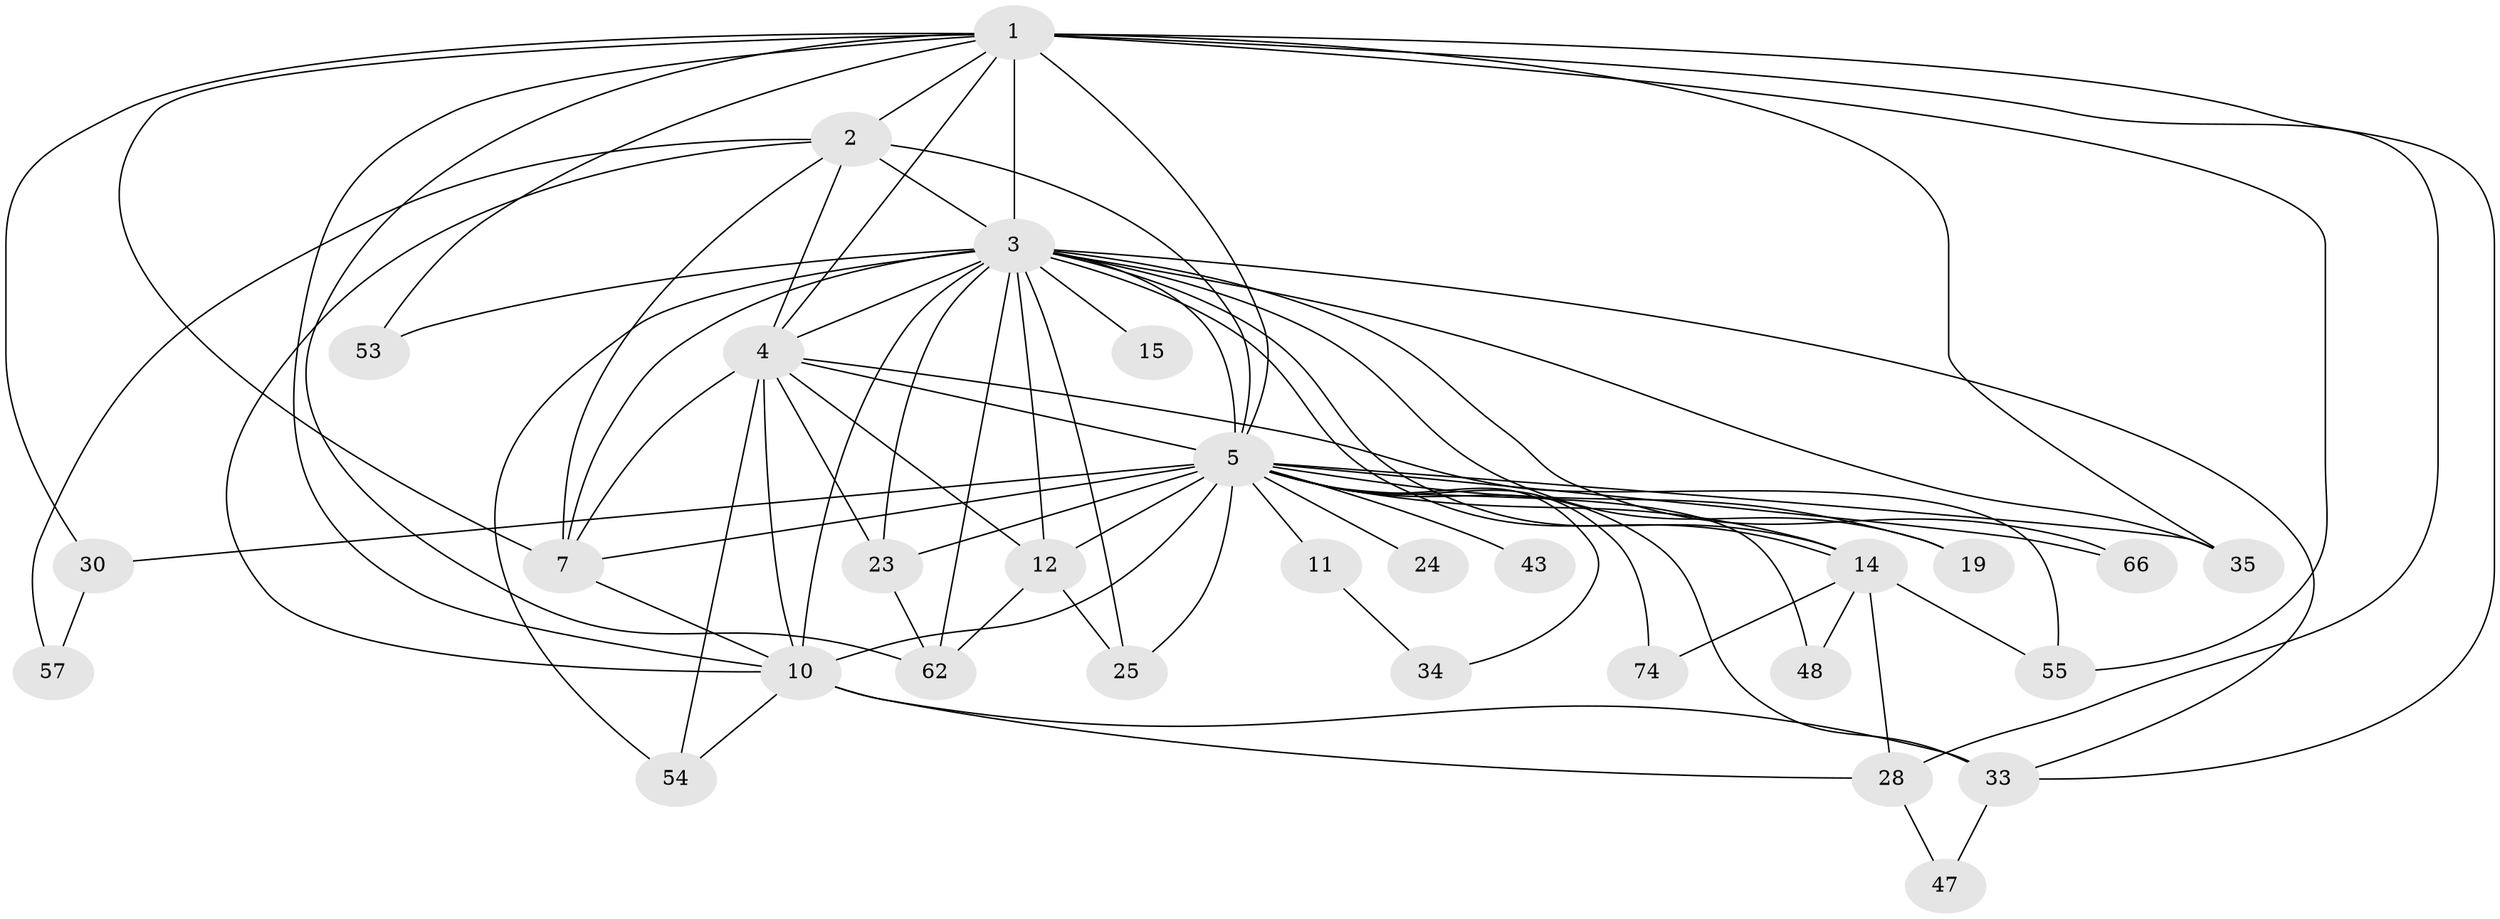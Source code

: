// original degree distribution, {17: 0.02631578947368421, 12: 0.013157894736842105, 22: 0.013157894736842105, 16: 0.02631578947368421, 15: 0.013157894736842105, 30: 0.013157894736842105, 14: 0.02631578947368421, 3: 0.15789473684210525, 5: 0.02631578947368421, 7: 0.013157894736842105, 4: 0.14473684210526316, 2: 0.5131578947368421, 6: 0.013157894736842105}
// Generated by graph-tools (version 1.1) at 2025/17/03/04/25 18:17:37]
// undirected, 30 vertices, 75 edges
graph export_dot {
graph [start="1"]
  node [color=gray90,style=filled];
  1 [super="+16"];
  2 [super="+39+51"];
  3 [super="+18+9+45+68+8+58+67"];
  4 [super="+71+32"];
  5 [super="+6+22"];
  7;
  10 [super="+17"];
  11;
  12 [super="+73"];
  14 [super="+26"];
  15;
  19;
  23 [super="+65+41+31"];
  24;
  25 [super="+42"];
  28 [super="+40"];
  30;
  33 [super="+37+49"];
  34;
  35 [super="+44+46"];
  43;
  47;
  48;
  53;
  54 [super="+56+63"];
  55 [super="+64"];
  57;
  62;
  66;
  74;
  1 -- 2;
  1 -- 3 [weight=3];
  1 -- 4;
  1 -- 5 [weight=3];
  1 -- 7 [weight=2];
  1 -- 10;
  1 -- 30;
  1 -- 35;
  1 -- 53;
  1 -- 55;
  1 -- 62;
  1 -- 28;
  1 -- 33;
  2 -- 3 [weight=4];
  2 -- 4 [weight=2];
  2 -- 5 [weight=2];
  2 -- 7;
  2 -- 10;
  2 -- 57;
  3 -- 4 [weight=3];
  3 -- 5 [weight=11];
  3 -- 7 [weight=5];
  3 -- 10 [weight=6];
  3 -- 12 [weight=2];
  3 -- 14 [weight=2];
  3 -- 14;
  3 -- 53;
  3 -- 23 [weight=2];
  3 -- 66;
  3 -- 35;
  3 -- 15 [weight=2];
  3 -- 54;
  3 -- 25;
  3 -- 62;
  3 -- 19;
  3 -- 33;
  4 -- 5 [weight=4];
  4 -- 7;
  4 -- 10;
  4 -- 12;
  4 -- 55;
  4 -- 54 [weight=2];
  4 -- 23;
  5 -- 7 [weight=4];
  5 -- 10 [weight=4];
  5 -- 23 [weight=2];
  5 -- 25;
  5 -- 66;
  5 -- 11;
  5 -- 74;
  5 -- 14;
  5 -- 19;
  5 -- 24 [weight=2];
  5 -- 30;
  5 -- 33;
  5 -- 34;
  5 -- 35 [weight=2];
  5 -- 43 [weight=2];
  5 -- 12;
  5 -- 48;
  7 -- 10;
  10 -- 28;
  10 -- 33;
  10 -- 54;
  11 -- 34;
  12 -- 62;
  12 -- 25;
  14 -- 55;
  14 -- 48;
  14 -- 74;
  14 -- 28;
  23 -- 62;
  28 -- 47;
  30 -- 57;
  33 -- 47;
}

